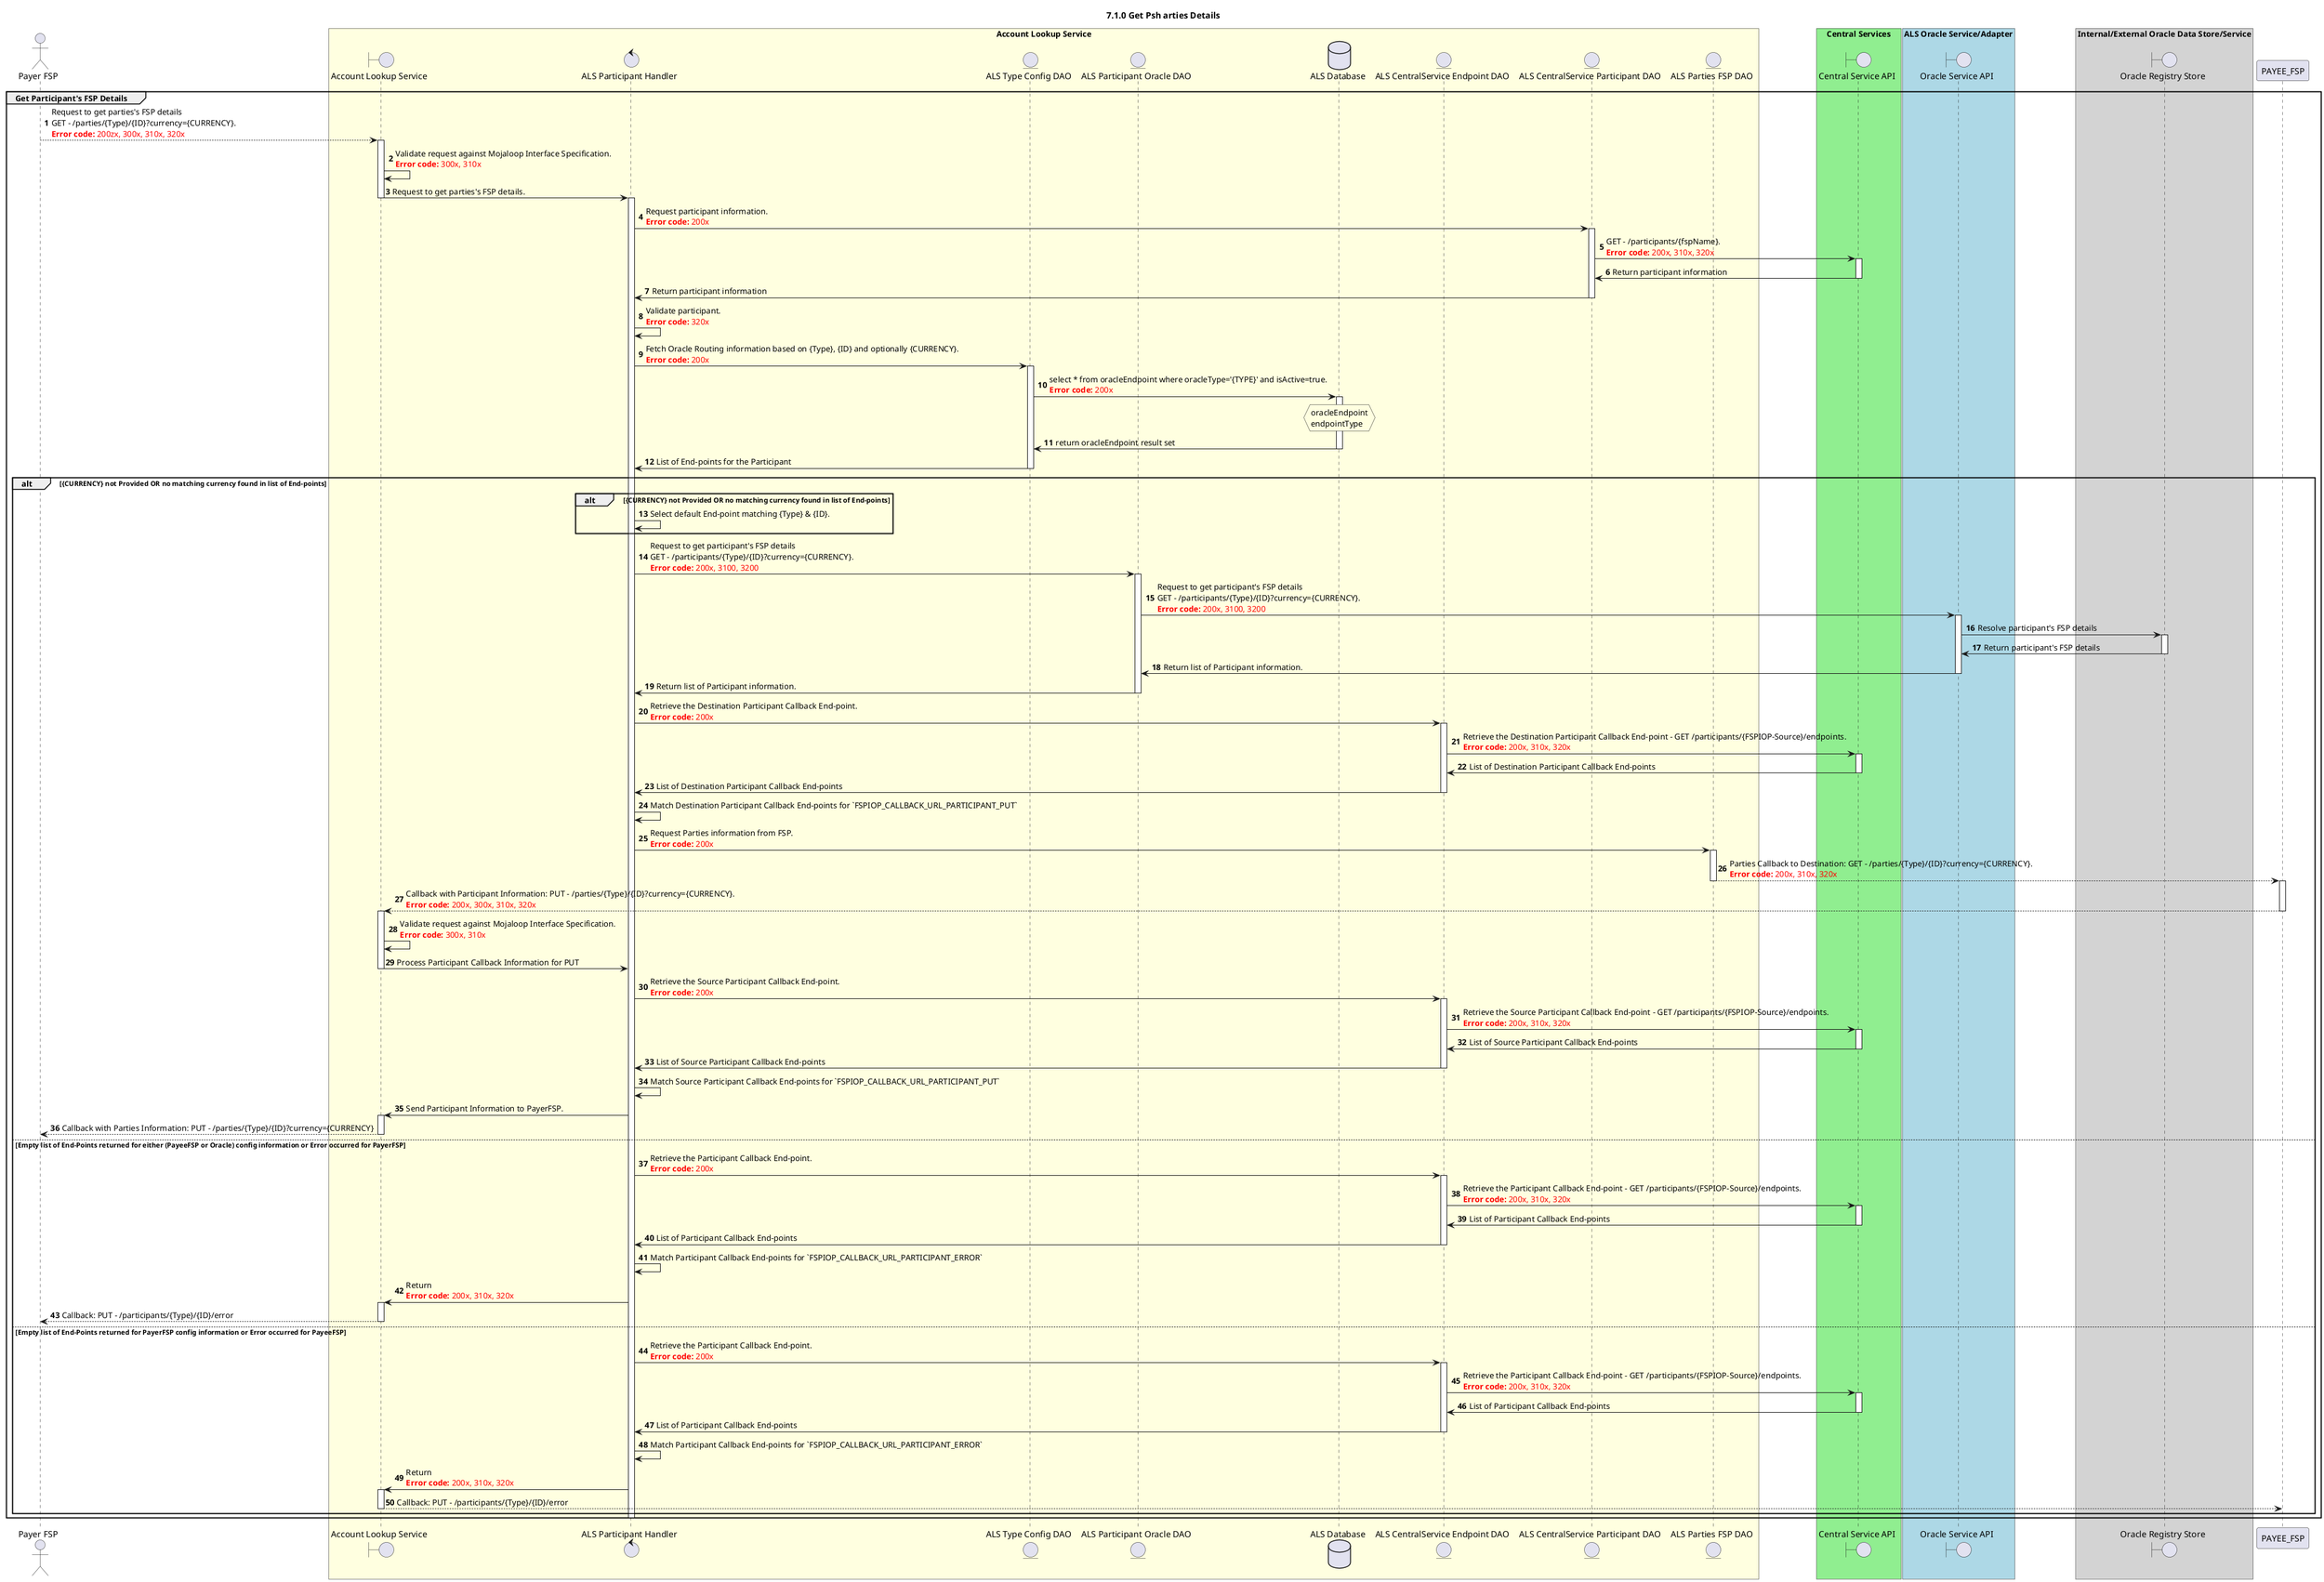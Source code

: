 /'*****
 License
 --------------
 Copyright © 2017 Bill & Melinda Gates Foundation
 The Mojaloop files are made available by the Bill & Melinda Gates Foundation under the Apache License, Version 2.0 (the "License") and you may not use these files except in compliance with the License. You may obtain a copy of the License at
 http://www.apache.org/licenses/LICENSE-2.0
 Unless required by applicable law or agreed to in writing, the Mojaloop files are distributed on an "AS IS" BASIS, WITHOUT WARRANTIES OR CONDITIONS OF ANY KIND, either express or implied. See the License for the specific language governing permissions and limitations under the License.
 Contributors
 --------------
 This is the official list of the Mojaloop project contributors for this file.
 Names of the original copyright holders (individuals or organizations)
 should be listed with a '*' in the first column. People who have
 contributed from an organization can be listed under the organization
 that actually holds the copyright for their contributions (see the
 Gates Foundation organization for an example). Those individuals should have
 their names indented and be marked with a '-'. Email address can be added
 optionally within square brackets <email>.
 * Gates Foundation
 - Name Surname <name.surname@gatesfoundation.com>

 * Rajiv Mothilal <rajiv.mothilal@modusbox.com>
 --------------
 ******'/


@startuml
' declate title
title 7.1.0 Get Psh arties Details

autonumber
' Actor Keys:
' boundary - APIs/Interfaces, etc
' entity - Database Access Objects
' database - Database Persistance Store

' declare actors
actor "Payer FSP" as PAYER_FSP
boundary "Account Lookup Service" as ALS_API
control "ALS Participant Handler" as ALS_PARTICIPANT_HANDLER
entity "ALS Type Config DAO" as ALS_TYPE_ENDPOINT_CONFIG_DAO
entity "ALS CentralService Endpoint DAO" as ALS_CENTRALSERVICE_ENDPOINT_CONFIG_DAO
entity "ALS CentralService Participant DAO" as ALS_CENTRALSERVICE_PARTICIPANT_DAO
entity "ALS Participant Oracle DAO" as ALS_PARTICIPANT_ORACLE_DAO
entity "ALS Parties FSP DAO" as ALS_PARTIES_FSP_DAO
entity "ALS Participant End-Point Oracle DAO" as ALS_PARTICIPANT_ORACLE_DAO
database "ALS Database" as ALS_DB
boundary "Oracle Service API" as ORACLE_API
boundary "Oracle Registry Store" as ORACLE_STORE
boundary "Central Service API" as CENTRALSERVICE_API

box "Account Lookup Service" #LightYellow
participant ALS_API
participant ALS_PARTICIPANT_HANDLER
participant ALS_TYPE_ENDPOINT_CONFIG_DAO
participant ALS_PARTICIPANT_ORACLE_DAO
participant ALS_DB
participant ALS_CENTRALSERVICE_ENDPOINT_CONFIG_DAO
participant ALS_CENTRALSERVICE_PARTICIPANT_DAO
participant ALS_PARTIES_FSP_DAO
end box

box "Central Services" #LightGreen
participant CENTRALSERVICE_API
end box

box "ALS Oracle Service/Adapter" #LightBlue
participant ORACLE_API
end box

box "Internal/External Oracle Data Store/Service" #LightGrey
participant ORACLE_STORE
end box

' START OF FLOW

group Get Participant's FSP Details
    PAYER_FSP --> ALS_API: Request to get parties's FSP details \nGET - /parties/{Type}/{ID}?currency={CURRENCY}. \n<color #FF0000><b>Error code:</b> 200zx, 300x, 310x, 320x</color>
    activate ALS_API
    ALS_API -> ALS_API: Validate request against Mojaloop Interface Specification. \n<color #FF0000><b>Error code:</b> 300x, 310x</color>
    ALS_API -> ALS_PARTICIPANT_HANDLER: Request to get parties's FSP details.
    deactivate ALS_API
    activate ALS_PARTICIPANT_HANDLER

    '********************* Validate Participant - START ************************

    ALS_PARTICIPANT_HANDLER -> ALS_CENTRALSERVICE_PARTICIPANT_DAO: Request participant information. \n<color #FF0000><b>Error code:</b> 200x</color>
    activate ALS_CENTRALSERVICE_PARTICIPANT_DAO

    ALS_CENTRALSERVICE_PARTICIPANT_DAO -> CENTRALSERVICE_API: GET - /participants/{fspName}. \n<color #FF0000><b>Error code:</b> 200x, 310x, 320x</color>
    activate CENTRALSERVICE_API
    CENTRALSERVICE_API -> ALS_CENTRALSERVICE_PARTICIPANT_DAO: Return participant information
    deactivate CENTRALSERVICE_API

    ALS_CENTRALSERVICE_PARTICIPANT_DAO -> ALS_PARTICIPANT_HANDLER: Return participant information

    deactivate ALS_CENTRALSERVICE_PARTICIPANT_DAO

    ALS_PARTICIPANT_HANDLER -> ALS_PARTICIPANT_HANDLER: Validate participant. \n<color #FF0000><b>Error code:</b> 320x</color>

    '********************* Validate Participant - END ************************


    '********************* Retrieve Oracle Routing Information - START ************************

    ALS_PARTICIPANT_HANDLER -> ALS_TYPE_ENDPOINT_CONFIG_DAO: Fetch Oracle Routing information based on {Type}, {ID} and optionally {CURRENCY}. \n<color #FF0000><b>Error code:</b> 200x</color>
    activate ALS_TYPE_ENDPOINT_CONFIG_DAO


    ALS_TYPE_ENDPOINT_CONFIG_DAO -> ALS_DB: select * from oracleEndpoint where oracleType='{TYPE}' and isActive=true. \n<color #FF0000><b>Error code:</b> 200x</color>
    activate ALS_DB
        hnote over ALS_DB #lightyellow
                oracleEndpoint
                endpointType
        end note
    ALS_DB -> ALS_TYPE_ENDPOINT_CONFIG_DAO: return oracleEndpoint result set
    deactivate ALS_DB

    ALS_TYPE_ENDPOINT_CONFIG_DAO -> ALS_PARTICIPANT_HANDLER: List of End-points for the Participant
    deactivate ALS_TYPE_ENDPOINT_CONFIG_DAO

    '********************* Retrieve Oracle Routing Information - END ************************

    alt {CURRENCY} not Provided OR no matching currency found in list of End-points

        '********************* Request Oracle Participant Information - START ************************
        alt {CURRENCY} not Provided OR no matching currency found in list of End-points
            ALS_PARTICIPANT_HANDLER -> ALS_PARTICIPANT_HANDLER: Select default End-point matching {Type} & {ID}.
        end alt

        ALS_PARTICIPANT_HANDLER -> ALS_PARTICIPANT_ORACLE_DAO: Request to get participant's FSP details \nGET - /participants/{Type}/{ID}?currency={CURRENCY}. \n<color #FF0000><b>Error code:</b> 200x, 3100, 3200</color>
        activate ALS_PARTICIPANT_ORACLE_DAO
        ALS_PARTICIPANT_ORACLE_DAO -> ORACLE_API: Request to get participant's FSP details \nGET - /participants/{Type}/{ID}?currency={CURRENCY}. \n<color #FF0000><b>Error code:</b> 200x, 3100, 3200</color>
        activate ORACLE_API

        ORACLE_API -> ORACLE_STORE: Resolve participant's FSP details
        activate ORACLE_STORE
        ORACLE_STORE -> ORACLE_API: Return participant's FSP details
        deactivate ORACLE_STORE

        ORACLE_API -> ALS_PARTICIPANT_ORACLE_DAO: Return list of Participant information.
        deactivate ORACLE_API

        ALS_PARTICIPANT_ORACLE_DAO -> ALS_PARTICIPANT_HANDLER: Return list of Participant information.
        deactivate ALS_PARTICIPANT_ORACLE_DAO

        ALS_PARTICIPANT_HANDLER -> ALS_CENTRALSERVICE_ENDPOINT_CONFIG_DAO: Retrieve the Destination Participant Callback End-point. \n<color #FF0000><b>Error code:</b> 200x</color>
        activate ALS_CENTRALSERVICE_ENDPOINT_CONFIG_DAO
        ALS_CENTRALSERVICE_ENDPOINT_CONFIG_DAO -> CENTRALSERVICE_API: Retrieve the Destination Participant Callback End-point - GET /participants/{FSPIOP-Source}/endpoints. \n<color #FF0000><b>Error code:</b> 200x, 310x, 320x</color>
        activate CENTRALSERVICE_API
        CENTRALSERVICE_API -> ALS_CENTRALSERVICE_ENDPOINT_CONFIG_DAO: List of Destination Participant Callback End-points
        deactivate CENTRALSERVICE_API
        ALS_CENTRALSERVICE_ENDPOINT_CONFIG_DAO -> ALS_PARTICIPANT_HANDLER: List of Destination Participant Callback End-points
        deactivate ALS_CENTRALSERVICE_ENDPOINT_CONFIG_DAO

        ALS_PARTICIPANT_HANDLER -> ALS_PARTICIPANT_HANDLER: Match Destination Participant Callback End-points for `FSPIOP_CALLBACK_URL_PARTICIPANT_PUT`

        '********************* Request Oracle Participant Information - END ************************

        '********************* Request Parties Information - START ************************

        ALS_PARTICIPANT_HANDLER -> ALS_PARTIES_FSP_DAO: Request Parties information from FSP.\n<color #FF0000><b>Error code:</b> 200x</color>

        activate ALS_PARTIES_FSP_DAO
        ALS_PARTIES_FSP_DAO --> PAYEE_FSP: Parties Callback to Destination: GET - /parties/{Type}/{ID}?currency={CURRENCY}. \n<color #FF0000><b>Error code:</b> 200x, 310x, 320x</color>
        deactivate ALS_PARTIES_FSP_DAO
        activate PAYEE_FSP

        PAYEE_FSP --> ALS_API: Callback with Participant Information: PUT - /parties/{Type}/{ID}?currency={CURRENCY}. \n<color #FF0000><b>Error code:</b> 200x, 300x, 310x, 320x</color>
        deactivate PAYEE_FSP

        activate ALS_API
        ALS_API -> ALS_API: Validate request against Mojaloop Interface Specification. \n<color #FF0000><b>Error code:</b> 300x, 310x</color>
        ALS_API -> ALS_PARTICIPANT_HANDLER: Process Participant Callback Information for PUT
        deactivate ALS_API

        ALS_PARTICIPANT_HANDLER -> ALS_CENTRALSERVICE_ENDPOINT_CONFIG_DAO: Retrieve the Source Participant Callback End-point. \n<color #FF0000><b>Error code:</b> 200x</color>
        activate ALS_CENTRALSERVICE_ENDPOINT_CONFIG_DAO
        ALS_CENTRALSERVICE_ENDPOINT_CONFIG_DAO -> CENTRALSERVICE_API: Retrieve the Source Participant Callback End-point - GET /participants/{FSPIOP-Source}/endpoints. \n<color #FF0000><b>Error code:</b> 200x, 310x, 320x</color>
        activate CENTRALSERVICE_API
        CENTRALSERVICE_API -> ALS_CENTRALSERVICE_ENDPOINT_CONFIG_DAO: List of Source Participant Callback End-points
        deactivate CENTRALSERVICE_API
        ALS_CENTRALSERVICE_ENDPOINT_CONFIG_DAO -> ALS_PARTICIPANT_HANDLER: List of Source Participant Callback End-points
        deactivate ALS_CENTRALSERVICE_ENDPOINT_CONFIG_DAO

        ALS_PARTICIPANT_HANDLER -> ALS_PARTICIPANT_HANDLER: Match Source Participant Callback End-points for `FSPIOP_CALLBACK_URL_PARTICIPANT_PUT`

        '********************* Request Parties Information - END ************************

        ALS_PARTICIPANT_HANDLER -> ALS_API: Send Participant Information to PayerFSP.
        activate ALS_API
        ALS_API --> PAYER_FSP: Callback with Parties Information: PUT - /parties/{Type}/{ID}?currency={CURRENCY}
        deactivate ALS_API

    else Empty list of End-Points returned for either (PayeeFSP or Oracle) config information or Error occurred for PayerFSP

            ALS_PARTICIPANT_HANDLER -> ALS_CENTRALSERVICE_ENDPOINT_CONFIG_DAO: Retrieve the Participant Callback End-point. \n<color #FF0000><b>Error code:</b> 200x</color>
            activate ALS_CENTRALSERVICE_ENDPOINT_CONFIG_DAO
            ALS_CENTRALSERVICE_ENDPOINT_CONFIG_DAO -> CENTRALSERVICE_API: Retrieve the Participant Callback End-point - GET /participants/{FSPIOP-Source}/endpoints. \n<color #FF0000><b>Error code:</b> 200x, 310x, 320x</color>
            activate CENTRALSERVICE_API
            CENTRALSERVICE_API -> ALS_CENTRALSERVICE_ENDPOINT_CONFIG_DAO: List of Participant Callback End-points
            deactivate CENTRALSERVICE_API
            ALS_CENTRALSERVICE_ENDPOINT_CONFIG_DAO -> ALS_PARTICIPANT_HANDLER: List of Participant Callback End-points
            deactivate ALS_CENTRALSERVICE_ENDPOINT_CONFIG_DAO

            ALS_PARTICIPANT_HANDLER -> ALS_PARTICIPANT_HANDLER: Match Participant Callback End-points for `FSPIOP_CALLBACK_URL_PARTICIPANT_ERROR`

        ALS_PARTICIPANT_HANDLER -> ALS_API: Return \n<color #FF0000><b>Error code:</b> 200x, 310x, 320x</color>
        activate ALS_API
        ALS_API --> PAYER_FSP: Callback: PUT - /participants/{Type}/{ID}/error
        deactivate ALS_API
    else Empty list of End-Points returned for PayerFSP config information or Error occurred for PayeeFSP

                ALS_PARTICIPANT_HANDLER -> ALS_CENTRALSERVICE_ENDPOINT_CONFIG_DAO: Retrieve the Participant Callback End-point. \n<color #FF0000><b>Error code:</b> 200x</color>
                activate ALS_CENTRALSERVICE_ENDPOINT_CONFIG_DAO
                ALS_CENTRALSERVICE_ENDPOINT_CONFIG_DAO -> CENTRALSERVICE_API: Retrieve the Participant Callback End-point - GET /participants/{FSPIOP-Source}/endpoints. \n<color #FF0000><b>Error code:</b> 200x, 310x, 320x</color>
                activate CENTRALSERVICE_API
                CENTRALSERVICE_API -> ALS_CENTRALSERVICE_ENDPOINT_CONFIG_DAO: List of Participant Callback End-points
                deactivate CENTRALSERVICE_API
                ALS_CENTRALSERVICE_ENDPOINT_CONFIG_DAO -> ALS_PARTICIPANT_HANDLER: List of Participant Callback End-points
                deactivate ALS_CENTRALSERVICE_ENDPOINT_CONFIG_DAO

                ALS_PARTICIPANT_HANDLER -> ALS_PARTICIPANT_HANDLER: Match Participant Callback End-points for `FSPIOP_CALLBACK_URL_PARTICIPANT_ERROR`

            ALS_PARTICIPANT_HANDLER -> ALS_API: Return \n<color #FF0000><b>Error code:</b> 200x, 310x, 320x</color>
            activate ALS_API
            ALS_API --> PAYEE_FSP: Callback: PUT - /participants/{Type}/{ID}/error
            deactivate ALS_API
        end alt

    deactivate ALS_PARTICIPANT_HANDLER
end
@enduml
